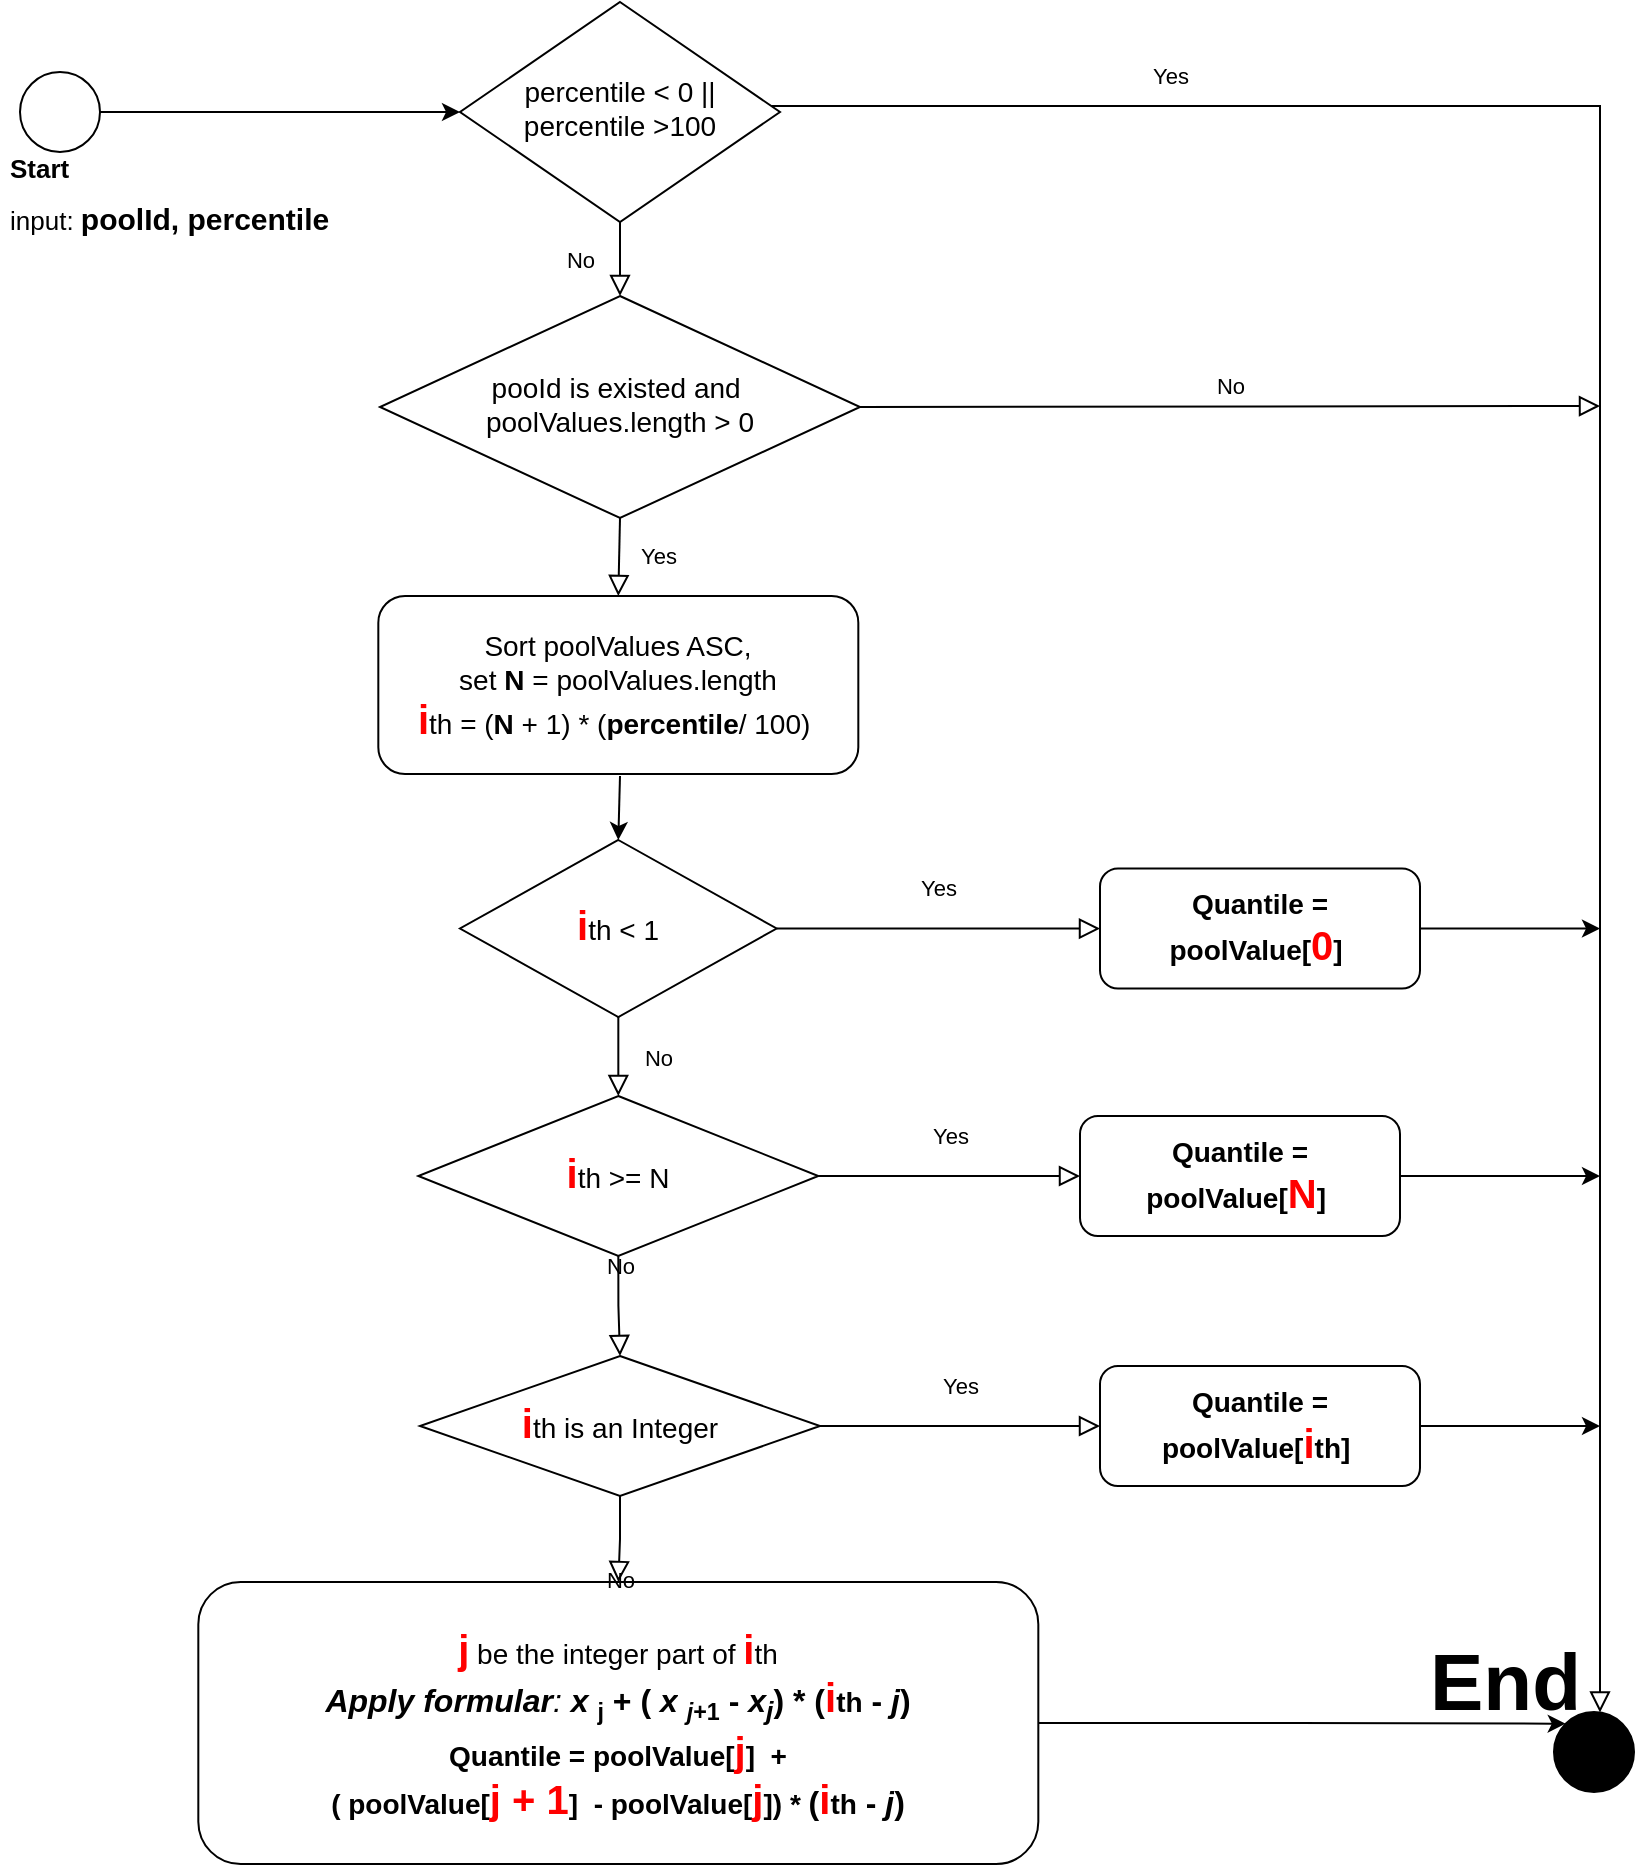 <mxfile version="20.0.2" type="device"><diagram id="C5RBs43oDa-KdzZeNtuy" name="Page-1"><mxGraphModel dx="1673" dy="896" grid="1" gridSize="10" guides="1" tooltips="1" connect="1" arrows="1" fold="1" page="1" pageScale="1" pageWidth="827" pageHeight="1169" math="0" shadow="0"><root><mxCell id="WIyWlLk6GJQsqaUBKTNV-0"/><mxCell id="WIyWlLk6GJQsqaUBKTNV-1" parent="WIyWlLk6GJQsqaUBKTNV-0"/><mxCell id="WIyWlLk6GJQsqaUBKTNV-4" value="No" style="rounded=0;html=1;jettySize=auto;orthogonalLoop=1;fontSize=11;endArrow=block;endFill=0;endSize=8;strokeWidth=1;shadow=0;labelBackgroundColor=none;edgeStyle=orthogonalEdgeStyle;" parent="WIyWlLk6GJQsqaUBKTNV-1" source="WIyWlLk6GJQsqaUBKTNV-6" target="WIyWlLk6GJQsqaUBKTNV-10" edge="1"><mxGeometry y="20" relative="1" as="geometry"><mxPoint as="offset"/></mxGeometry></mxCell><mxCell id="WIyWlLk6GJQsqaUBKTNV-5" value="Yes" style="edgeStyle=orthogonalEdgeStyle;rounded=0;html=1;jettySize=auto;orthogonalLoop=1;fontSize=11;endArrow=block;endFill=0;endSize=8;strokeWidth=1;shadow=0;labelBackgroundColor=none;" parent="WIyWlLk6GJQsqaUBKTNV-1" source="WIyWlLk6GJQsqaUBKTNV-6" target="ZS5FYguzfqTiwi4kqiGt-27" edge="1"><mxGeometry x="-0.673" y="15" relative="1" as="geometry"><mxPoint as="offset"/><mxPoint x="809.941" y="1118.5" as="targetPoint"/><Array as="points"><mxPoint x="810" y="315"/></Array></mxGeometry></mxCell><mxCell id="WIyWlLk6GJQsqaUBKTNV-6" value="&lt;span style=&quot;font-size: 14px; text-align: left;&quot;&gt;percentile &amp;lt; 0&amp;nbsp;||&lt;br style=&quot;font-size: 14px;&quot;&gt;&lt;/span&gt;&lt;span style=&quot;font-size: 14px; text-align: left;&quot;&gt;percentile &amp;gt;100&lt;/span&gt;&lt;span style=&quot;font-size: 14px; text-align: left;&quot;&gt;&lt;br style=&quot;font-size: 14px;&quot;&gt;&lt;/span&gt;" style="rhombus;whiteSpace=wrap;html=1;shadow=0;fontFamily=Helvetica;fontSize=14;align=center;strokeWidth=1;spacing=6;spacingTop=-4;" parent="WIyWlLk6GJQsqaUBKTNV-1" vertex="1"><mxGeometry x="240" y="263" width="160" height="110" as="geometry"/></mxCell><mxCell id="WIyWlLk6GJQsqaUBKTNV-9" value="No" style="edgeStyle=orthogonalEdgeStyle;rounded=0;html=1;jettySize=auto;orthogonalLoop=1;fontSize=11;endArrow=block;endFill=0;endSize=8;strokeWidth=1;shadow=0;labelBackgroundColor=none;startArrow=none;exitX=1;exitY=0.5;exitDx=0;exitDy=0;" parent="WIyWlLk6GJQsqaUBKTNV-1" source="WIyWlLk6GJQsqaUBKTNV-10" edge="1"><mxGeometry y="10" relative="1" as="geometry"><mxPoint as="offset"/><mxPoint x="810" y="465" as="targetPoint"/></mxGeometry></mxCell><mxCell id="WIyWlLk6GJQsqaUBKTNV-10" value="pooId is existed and&amp;nbsp;&lt;br style=&quot;font-size: 14px;&quot;&gt;poolValues.length &amp;gt; 0" style="rhombus;whiteSpace=wrap;html=1;shadow=0;fontFamily=Helvetica;fontSize=14;align=center;strokeWidth=1;spacing=6;spacingTop=-4;" parent="WIyWlLk6GJQsqaUBKTNV-1" vertex="1"><mxGeometry x="200" y="410" width="240" height="111" as="geometry"/></mxCell><mxCell id="WIyWlLk6GJQsqaUBKTNV-11" value="Sort poolValues ASC,&lt;br&gt;set &lt;b&gt;N&lt;/b&gt; = poolValues.length&lt;br&gt;&lt;b&gt;&lt;font style=&quot;font-size: 20px;&quot; color=&quot;#ff0000&quot;&gt;i&lt;/font&gt;&lt;/b&gt;th&amp;nbsp;= (&lt;b&gt;N&lt;/b&gt;&amp;nbsp;+ 1) * (&lt;b&gt;percentile&lt;/b&gt;/ 100)&amp;nbsp;" style="rounded=1;whiteSpace=wrap;html=1;fontSize=14;glass=0;strokeWidth=1;shadow=0;" parent="WIyWlLk6GJQsqaUBKTNV-1" vertex="1"><mxGeometry x="199.16" y="560" width="240" height="89" as="geometry"/></mxCell><mxCell id="ZS5FYguzfqTiwi4kqiGt-2" style="edgeStyle=orthogonalEdgeStyle;rounded=0;orthogonalLoop=1;jettySize=auto;html=1;entryX=0;entryY=0.5;entryDx=0;entryDy=0;" parent="WIyWlLk6GJQsqaUBKTNV-1" source="ZS5FYguzfqTiwi4kqiGt-1" target="WIyWlLk6GJQsqaUBKTNV-6" edge="1"><mxGeometry relative="1" as="geometry"><mxPoint x="350" y="201" as="targetPoint"/></mxGeometry></mxCell><mxCell id="ZS5FYguzfqTiwi4kqiGt-1" value="" style="ellipse;whiteSpace=wrap;html=1;aspect=fixed;" parent="WIyWlLk6GJQsqaUBKTNV-1" vertex="1"><mxGeometry x="20" y="298" width="40" height="40" as="geometry"/></mxCell><mxCell id="ZS5FYguzfqTiwi4kqiGt-3" value="&lt;h1 style=&quot;font-size: 13px;&quot;&gt;Start&lt;/h1&gt;&lt;div style=&quot;&quot;&gt;input: &lt;b style=&quot;&quot;&gt;&lt;font style=&quot;font-size: 15px;&quot;&gt;poolId, percentile&lt;/font&gt;&lt;/b&gt;&lt;/div&gt;" style="text;html=1;strokeColor=none;fillColor=none;spacing=5;spacingTop=-20;whiteSpace=wrap;overflow=hidden;rounded=0;fontSize=13;" parent="WIyWlLk6GJQsqaUBKTNV-1" vertex="1"><mxGeometry x="10" y="340" width="180" height="80" as="geometry"/></mxCell><mxCell id="ZS5FYguzfqTiwi4kqiGt-5" style="edgeStyle=orthogonalEdgeStyle;rounded=0;orthogonalLoop=1;jettySize=auto;html=1;exitX=0.5;exitY=1;exitDx=0;exitDy=0;fontSize=13;" parent="WIyWlLk6GJQsqaUBKTNV-1" source="WIyWlLk6GJQsqaUBKTNV-10" target="WIyWlLk6GJQsqaUBKTNV-10" edge="1"><mxGeometry relative="1" as="geometry"/></mxCell><mxCell id="ZS5FYguzfqTiwi4kqiGt-6" value="Yes" style="rounded=0;html=1;jettySize=auto;orthogonalLoop=1;fontSize=11;endArrow=block;endFill=0;endSize=8;strokeWidth=1;shadow=0;labelBackgroundColor=none;edgeStyle=orthogonalEdgeStyle;exitX=0.5;exitY=1;exitDx=0;exitDy=0;entryX=0.5;entryY=0;entryDx=0;entryDy=0;" parent="WIyWlLk6GJQsqaUBKTNV-1" source="WIyWlLk6GJQsqaUBKTNV-10" target="WIyWlLk6GJQsqaUBKTNV-11" edge="1"><mxGeometry y="20" relative="1" as="geometry"><mxPoint as="offset"/><mxPoint x="330" y="281" as="sourcePoint"/><mxPoint x="330" y="371" as="targetPoint"/></mxGeometry></mxCell><mxCell id="ZS5FYguzfqTiwi4kqiGt-8" value="&lt;b&gt;&lt;font style=&quot;font-size: 20px;&quot; color=&quot;#ff0000&quot;&gt;i&lt;/font&gt;&lt;/b&gt;th &amp;lt; 1" style="rhombus;whiteSpace=wrap;html=1;shadow=0;fontFamily=Helvetica;fontSize=14;align=center;strokeWidth=1;spacing=6;spacingTop=-4;" parent="WIyWlLk6GJQsqaUBKTNV-1" vertex="1"><mxGeometry x="240" y="682" width="158.32" height="88.5" as="geometry"/></mxCell><mxCell id="ZS5FYguzfqTiwi4kqiGt-28" style="edgeStyle=orthogonalEdgeStyle;rounded=0;orthogonalLoop=1;jettySize=auto;html=1;fontFamily=Helvetica;fontSize=20;fontColor=#000000;" parent="WIyWlLk6GJQsqaUBKTNV-1" source="ZS5FYguzfqTiwi4kqiGt-11" edge="1"><mxGeometry relative="1" as="geometry"><mxPoint x="810.0" y="726.25" as="targetPoint"/></mxGeometry></mxCell><mxCell id="ZS5FYguzfqTiwi4kqiGt-11" value="&lt;b&gt;Quantile = poolValue[&lt;font color=&quot;#ff0000&quot;&gt;&lt;span style=&quot;font-size: 20px;&quot;&gt;0&lt;/span&gt;&lt;/font&gt;]&amp;nbsp;&lt;/b&gt;" style="rounded=1;whiteSpace=wrap;html=1;fontSize=14;glass=0;strokeWidth=1;shadow=0;fontStyle=1" parent="WIyWlLk6GJQsqaUBKTNV-1" vertex="1"><mxGeometry x="560" y="696.25" width="160" height="60" as="geometry"/></mxCell><mxCell id="ZS5FYguzfqTiwi4kqiGt-12" value="Yes" style="rounded=0;html=1;jettySize=auto;orthogonalLoop=1;fontSize=11;endArrow=block;endFill=0;endSize=8;strokeWidth=1;shadow=0;labelBackgroundColor=none;edgeStyle=orthogonalEdgeStyle;" parent="WIyWlLk6GJQsqaUBKTNV-1" source="ZS5FYguzfqTiwi4kqiGt-8" target="ZS5FYguzfqTiwi4kqiGt-11" edge="1"><mxGeometry y="20" relative="1" as="geometry"><mxPoint as="offset"/><mxPoint x="319.41" y="800" as="sourcePoint"/><mxPoint x="319.41" y="860" as="targetPoint"/></mxGeometry></mxCell><mxCell id="ZS5FYguzfqTiwi4kqiGt-15" value="&lt;b&gt;&lt;font style=&quot;font-size: 20px;&quot; color=&quot;#ff0000&quot;&gt;i&lt;/font&gt;&lt;/b&gt;th &amp;gt;= N" style="rhombus;whiteSpace=wrap;html=1;shadow=0;fontFamily=Helvetica;fontSize=14;align=center;strokeWidth=1;spacing=6;spacingTop=-4;" parent="WIyWlLk6GJQsqaUBKTNV-1" vertex="1"><mxGeometry x="219.16" y="810" width="200" height="80" as="geometry"/></mxCell><mxCell id="ZS5FYguzfqTiwi4kqiGt-16" value="No" style="rounded=0;html=1;jettySize=auto;orthogonalLoop=1;fontSize=11;endArrow=block;endFill=0;endSize=8;strokeWidth=1;shadow=0;labelBackgroundColor=none;edgeStyle=orthogonalEdgeStyle;exitX=0.5;exitY=1;exitDx=0;exitDy=0;entryX=0.5;entryY=0;entryDx=0;entryDy=0;" parent="WIyWlLk6GJQsqaUBKTNV-1" source="ZS5FYguzfqTiwi4kqiGt-8" target="ZS5FYguzfqTiwi4kqiGt-15" edge="1"><mxGeometry y="20" relative="1" as="geometry"><mxPoint as="offset"/><mxPoint x="330" y="601" as="sourcePoint"/><mxPoint x="330" y="661" as="targetPoint"/></mxGeometry></mxCell><mxCell id="ZS5FYguzfqTiwi4kqiGt-29" style="edgeStyle=orthogonalEdgeStyle;rounded=0;orthogonalLoop=1;jettySize=auto;html=1;fontFamily=Helvetica;fontSize=20;fontColor=#000000;" parent="WIyWlLk6GJQsqaUBKTNV-1" source="ZS5FYguzfqTiwi4kqiGt-17" edge="1"><mxGeometry relative="1" as="geometry"><mxPoint x="810.0" y="850.0" as="targetPoint"/></mxGeometry></mxCell><mxCell id="ZS5FYguzfqTiwi4kqiGt-17" value="&lt;b&gt;Quantile = poolValue[&lt;font color=&quot;#ff0000&quot;&gt;&lt;span style=&quot;font-size: 20px;&quot;&gt;N&lt;/span&gt;&lt;/font&gt;]&amp;nbsp;&lt;/b&gt;" style="rounded=1;whiteSpace=wrap;html=1;fontSize=14;glass=0;strokeWidth=1;shadow=0;" parent="WIyWlLk6GJQsqaUBKTNV-1" vertex="1"><mxGeometry x="550" y="820" width="160" height="60" as="geometry"/></mxCell><mxCell id="ZS5FYguzfqTiwi4kqiGt-18" value="Yes" style="rounded=0;html=1;jettySize=auto;orthogonalLoop=1;fontSize=11;endArrow=block;endFill=0;endSize=8;strokeWidth=1;shadow=0;labelBackgroundColor=none;edgeStyle=orthogonalEdgeStyle;exitX=1;exitY=0.5;exitDx=0;exitDy=0;" parent="WIyWlLk6GJQsqaUBKTNV-1" source="ZS5FYguzfqTiwi4kqiGt-15" target="ZS5FYguzfqTiwi4kqiGt-17" edge="1"><mxGeometry y="20" relative="1" as="geometry"><mxPoint as="offset"/><mxPoint x="420" y="950" as="sourcePoint"/><mxPoint x="289.41" y="1069.5" as="targetPoint"/><Array as="points"/></mxGeometry></mxCell><mxCell id="ZS5FYguzfqTiwi4kqiGt-19" value="&lt;b&gt;&lt;font style=&quot;font-size: 20px;&quot; color=&quot;#ff0000&quot;&gt;i&lt;/font&gt;&lt;/b&gt;th is an Integer" style="rhombus;whiteSpace=wrap;html=1;shadow=0;fontFamily=Helvetica;fontSize=14;align=center;strokeWidth=1;spacing=6;spacingTop=-4;" parent="WIyWlLk6GJQsqaUBKTNV-1" vertex="1"><mxGeometry x="220" y="940" width="200" height="70" as="geometry"/></mxCell><mxCell id="ZS5FYguzfqTiwi4kqiGt-30" style="edgeStyle=orthogonalEdgeStyle;rounded=0;orthogonalLoop=1;jettySize=auto;html=1;fontFamily=Helvetica;fontSize=20;fontColor=#000000;" parent="WIyWlLk6GJQsqaUBKTNV-1" source="ZS5FYguzfqTiwi4kqiGt-20" edge="1"><mxGeometry relative="1" as="geometry"><mxPoint x="810" y="975" as="targetPoint"/></mxGeometry></mxCell><mxCell id="ZS5FYguzfqTiwi4kqiGt-20" value="&lt;span style=&quot;font-weight: 700;&quot;&gt;Quantile = poolValue[&lt;/span&gt;&lt;span style=&quot;font-weight: 700;&quot;&gt;&lt;font style=&quot;font-size: 20px;&quot; color=&quot;#ff0000&quot;&gt;i&lt;/font&gt;&lt;/span&gt;&lt;span style=&quot;font-weight: 700;&quot;&gt;th]&amp;nbsp;&lt;/span&gt;" style="rounded=1;whiteSpace=wrap;html=1;fontSize=14;glass=0;strokeWidth=1;shadow=0;" parent="WIyWlLk6GJQsqaUBKTNV-1" vertex="1"><mxGeometry x="560" y="945" width="160" height="60" as="geometry"/></mxCell><mxCell id="ZS5FYguzfqTiwi4kqiGt-21" value="Yes" style="rounded=0;html=1;jettySize=auto;orthogonalLoop=1;fontSize=11;endArrow=block;endFill=0;endSize=8;strokeWidth=1;shadow=0;labelBackgroundColor=none;edgeStyle=orthogonalEdgeStyle;exitX=1;exitY=0.5;exitDx=0;exitDy=0;" parent="WIyWlLk6GJQsqaUBKTNV-1" source="ZS5FYguzfqTiwi4kqiGt-19" target="ZS5FYguzfqTiwi4kqiGt-20" edge="1"><mxGeometry y="20" relative="1" as="geometry"><mxPoint as="offset"/><mxPoint x="420" y="1070" as="sourcePoint"/><mxPoint x="289.41" y="1189.5" as="targetPoint"/></mxGeometry></mxCell><mxCell id="ZS5FYguzfqTiwi4kqiGt-22" value="No" style="rounded=0;html=1;jettySize=auto;orthogonalLoop=1;fontSize=11;endArrow=block;endFill=0;endSize=8;strokeWidth=1;shadow=0;labelBackgroundColor=none;edgeStyle=orthogonalEdgeStyle;exitX=0.5;exitY=1;exitDx=0;exitDy=0;entryX=0.5;entryY=0;entryDx=0;entryDy=0;" parent="WIyWlLk6GJQsqaUBKTNV-1" source="ZS5FYguzfqTiwi4kqiGt-15" target="ZS5FYguzfqTiwi4kqiGt-19" edge="1"><mxGeometry y="20" relative="1" as="geometry"><mxPoint as="offset"/><mxPoint x="330" y="840.0" as="sourcePoint"/><mxPoint x="330" y="920" as="targetPoint"/></mxGeometry></mxCell><mxCell id="ZS5FYguzfqTiwi4kqiGt-31" style="edgeStyle=orthogonalEdgeStyle;rounded=0;orthogonalLoop=1;jettySize=auto;html=1;entryX=0;entryY=0;entryDx=0;entryDy=0;fontFamily=Helvetica;fontSize=20;fontColor=#000000;" parent="WIyWlLk6GJQsqaUBKTNV-1" source="ZS5FYguzfqTiwi4kqiGt-25" target="ZS5FYguzfqTiwi4kqiGt-27" edge="1"><mxGeometry relative="1" as="geometry"/></mxCell><mxCell id="ZS5FYguzfqTiwi4kqiGt-25" value="&lt;span style=&quot;color: rgb(255, 0, 0); font-size: 20px;&quot;&gt;j&lt;/span&gt;&lt;span style=&quot;font-weight: normal;&quot;&gt;&amp;nbsp;be the integer part of&amp;nbsp;&lt;/span&gt;&lt;b&gt;&lt;font style=&quot;font-size: 20px;&quot; color=&quot;#ff0000&quot;&gt;i&lt;/font&gt;&lt;/b&gt;&lt;span style=&quot;font-weight: 400;&quot;&gt;th&lt;/span&gt;&lt;br&gt;&lt;i style=&quot;font-size: medium; text-align: start; background-color: rgb(255, 255, 255);&quot;&gt;Apply formular&lt;span style=&quot;font-weight: normal;&quot;&gt;: &lt;/span&gt;x&amp;nbsp;&lt;/i&gt;&lt;sub style=&quot;text-align: start; background-color: rgb(255, 255, 255);&quot;&gt;j&lt;/sub&gt;&lt;span style=&quot;font-size: medium; text-align: start; background-color: rgb(255, 255, 255);&quot;&gt;&amp;nbsp;+ (&lt;/span&gt;&lt;i style=&quot;font-size: medium; text-align: start; background-color: rgb(255, 255, 255);&quot;&gt;&amp;nbsp;x&lt;/i&gt;&lt;span style=&quot;font-size: medium; text-align: start; background-color: rgb(255, 255, 255);&quot;&gt;&amp;nbsp;&lt;/span&gt;&lt;sub style=&quot;text-align: start; background-color: rgb(255, 255, 255);&quot;&gt;&lt;i&gt;j&lt;/i&gt;+1&lt;/sub&gt;&lt;span style=&quot;font-size: medium; text-align: start; background-color: rgb(255, 255, 255);&quot;&gt;&amp;nbsp;-&amp;nbsp;&lt;/span&gt;&lt;i style=&quot;font-size: medium; text-align: start; background-color: rgb(255, 255, 255);&quot;&gt;x&lt;sub&gt;j&lt;/sub&gt;&lt;/i&gt;&lt;span style=&quot;font-size: medium; text-align: start; background-color: rgb(255, 255, 255);&quot;&gt;) * (&lt;/span&gt;&lt;b&gt;&lt;font style=&quot;font-size: 20px;&quot; color=&quot;#ff0000&quot;&gt;i&lt;/font&gt;&lt;/b&gt;th&lt;span style=&quot;font-size: medium; text-align: start; background-color: rgb(255, 255, 255);&quot;&gt;&amp;nbsp;-&amp;nbsp;&lt;/span&gt;&lt;i style=&quot;font-size: medium; text-align: start; background-color: rgb(255, 255, 255);&quot;&gt;j&lt;/i&gt;&lt;span style=&quot;font-size: medium; text-align: start; background-color: rgb(255, 255, 255);&quot;&gt;)&lt;/span&gt;&lt;span style=&quot;font-weight: normal;&quot;&gt;&lt;br&gt;&lt;/span&gt;Quantile = poolValue[&lt;font style=&quot;&quot; color=&quot;#ff0000&quot;&gt;&lt;span style=&quot;font-size: 20px;&quot;&gt;j&lt;/span&gt;&lt;/font&gt;]&amp;nbsp; + &lt;br&gt;(&amp;nbsp;poolValue[&lt;font color=&quot;#ff0000&quot;&gt;&lt;span style=&quot;font-size: 20px;&quot;&gt;j + 1&lt;/span&gt;&lt;/font&gt;]&amp;nbsp; -&amp;nbsp;poolValue[&lt;font color=&quot;#ff0000&quot;&gt;&lt;span style=&quot;font-size: 20px;&quot;&gt;j&lt;/span&gt;&lt;/font&gt;]) *&amp;nbsp;&lt;span style=&quot;font-size: medium; text-align: start; background-color: rgb(255, 255, 255);&quot;&gt;(&lt;/span&gt;&lt;b&gt;&lt;font style=&quot;font-size: 20px;&quot; color=&quot;#ff0000&quot;&gt;i&lt;/font&gt;&lt;/b&gt;th&lt;span style=&quot;font-size: medium; text-align: start; background-color: rgb(255, 255, 255);&quot;&gt;&amp;nbsp;-&amp;nbsp;&lt;/span&gt;&lt;i style=&quot;font-size: medium; text-align: start; background-color: rgb(255, 255, 255);&quot;&gt;j&lt;/i&gt;&lt;span style=&quot;font-size: medium; text-align: start; background-color: rgb(255, 255, 255);&quot;&gt;)&lt;/span&gt;" style="rounded=1;whiteSpace=wrap;html=1;fontSize=14;glass=0;strokeWidth=1;shadow=0;fontStyle=1" parent="WIyWlLk6GJQsqaUBKTNV-1" vertex="1"><mxGeometry x="109.16" y="1053" width="420" height="141" as="geometry"/></mxCell><mxCell id="ZS5FYguzfqTiwi4kqiGt-26" value="No" style="rounded=0;html=1;jettySize=auto;orthogonalLoop=1;fontSize=11;endArrow=block;endFill=0;endSize=8;strokeWidth=1;shadow=0;labelBackgroundColor=none;edgeStyle=orthogonalEdgeStyle;exitX=0.5;exitY=1;exitDx=0;exitDy=0;" parent="WIyWlLk6GJQsqaUBKTNV-1" source="ZS5FYguzfqTiwi4kqiGt-19" target="ZS5FYguzfqTiwi4kqiGt-25" edge="1"><mxGeometry y="20" relative="1" as="geometry"><mxPoint as="offset"/><mxPoint x="429.16" y="1020" as="sourcePoint"/><mxPoint x="570" y="1020" as="targetPoint"/></mxGeometry></mxCell><mxCell id="ZS5FYguzfqTiwi4kqiGt-27" value="" style="ellipse;whiteSpace=wrap;html=1;aspect=fixed;fontColor=#000000;fillColor=#000000;" parent="WIyWlLk6GJQsqaUBKTNV-1" vertex="1"><mxGeometry x="787" y="1118" width="40" height="40" as="geometry"/></mxCell><mxCell id="ZS5FYguzfqTiwi4kqiGt-32" value="&lt;h1&gt;End&lt;/h1&gt;" style="text;html=1;strokeColor=none;fillColor=none;spacing=5;spacingTop=-20;whiteSpace=wrap;overflow=hidden;rounded=0;fontFamily=Helvetica;fontSize=20;fontColor=#000000;" parent="WIyWlLk6GJQsqaUBKTNV-1" vertex="1"><mxGeometry x="720" y="1062" width="90" height="70" as="geometry"/></mxCell><mxCell id="ZS5FYguzfqTiwi4kqiGt-33" style="edgeStyle=orthogonalEdgeStyle;rounded=0;orthogonalLoop=1;jettySize=auto;html=1;fontFamily=Helvetica;fontSize=20;fontColor=#000000;entryX=0.5;entryY=0;entryDx=0;entryDy=0;" parent="WIyWlLk6GJQsqaUBKTNV-1" target="ZS5FYguzfqTiwi4kqiGt-8" edge="1"><mxGeometry relative="1" as="geometry"><mxPoint x="820.0" y="736.25" as="targetPoint"/><mxPoint x="320" y="650" as="sourcePoint"/></mxGeometry></mxCell></root></mxGraphModel></diagram></mxfile>